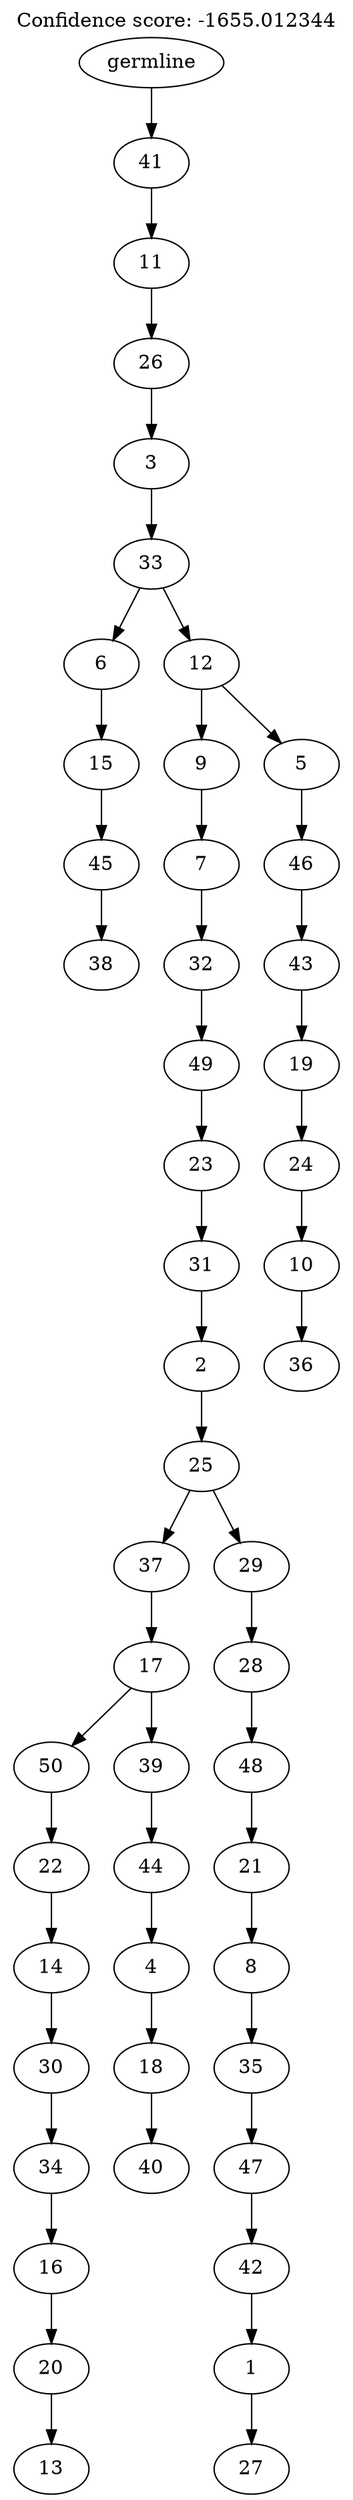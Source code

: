 digraph g {
	"49" -> "50";
	"50" [label="38"];
	"48" -> "49";
	"49" [label="45"];
	"47" -> "48";
	"48" [label="15"];
	"45" -> "46";
	"46" [label="13"];
	"44" -> "45";
	"45" [label="20"];
	"43" -> "44";
	"44" [label="16"];
	"42" -> "43";
	"43" [label="34"];
	"41" -> "42";
	"42" [label="30"];
	"40" -> "41";
	"41" [label="14"];
	"39" -> "40";
	"40" [label="22"];
	"37" -> "38";
	"38" [label="40"];
	"36" -> "37";
	"37" [label="18"];
	"35" -> "36";
	"36" [label="4"];
	"34" -> "35";
	"35" [label="44"];
	"33" -> "34";
	"34" [label="39"];
	"33" -> "39";
	"39" [label="50"];
	"32" -> "33";
	"33" [label="17"];
	"30" -> "31";
	"31" [label="27"];
	"29" -> "30";
	"30" [label="1"];
	"28" -> "29";
	"29" [label="42"];
	"27" -> "28";
	"28" [label="47"];
	"26" -> "27";
	"27" [label="35"];
	"25" -> "26";
	"26" [label="8"];
	"24" -> "25";
	"25" [label="21"];
	"23" -> "24";
	"24" [label="48"];
	"22" -> "23";
	"23" [label="28"];
	"21" -> "22";
	"22" [label="29"];
	"21" -> "32";
	"32" [label="37"];
	"20" -> "21";
	"21" [label="25"];
	"19" -> "20";
	"20" [label="2"];
	"18" -> "19";
	"19" [label="31"];
	"17" -> "18";
	"18" [label="23"];
	"16" -> "17";
	"17" [label="49"];
	"15" -> "16";
	"16" [label="32"];
	"14" -> "15";
	"15" [label="7"];
	"12" -> "13";
	"13" [label="36"];
	"11" -> "12";
	"12" [label="10"];
	"10" -> "11";
	"11" [label="24"];
	"9" -> "10";
	"10" [label="19"];
	"8" -> "9";
	"9" [label="43"];
	"7" -> "8";
	"8" [label="46"];
	"6" -> "7";
	"7" [label="5"];
	"6" -> "14";
	"14" [label="9"];
	"5" -> "6";
	"6" [label="12"];
	"5" -> "47";
	"47" [label="6"];
	"4" -> "5";
	"5" [label="33"];
	"3" -> "4";
	"4" [label="3"];
	"2" -> "3";
	"3" [label="26"];
	"1" -> "2";
	"2" [label="11"];
	"0" -> "1";
	"1" [label="41"];
	"0" [label="germline"];
	labelloc="t";
	label="Confidence score: -1655.012344";
}

